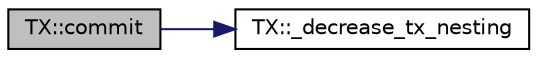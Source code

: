 digraph "TX::commit"
{
  edge [fontname="Helvetica",fontsize="10",labelfontname="Helvetica",labelfontsize="10"];
  node [fontname="Helvetica",fontsize="10",shape=record];
  rankdir="LR";
  Node1 [label="TX::commit",height=0.2,width=0.4,color="black", fillcolor="grey75", style="filled", fontcolor="black"];
  Node1 -> Node2 [color="midnightblue",fontsize="10",style="solid"];
  Node2 [label="TX::_decrease_tx_nesting",height=0.2,width=0.4,color="black", fillcolor="white", style="filled",URL="$class_t_x.html#aa3ac499f576326588628ade96b27b4b1",tooltip="Remove TX nesting level by one. "];
}
